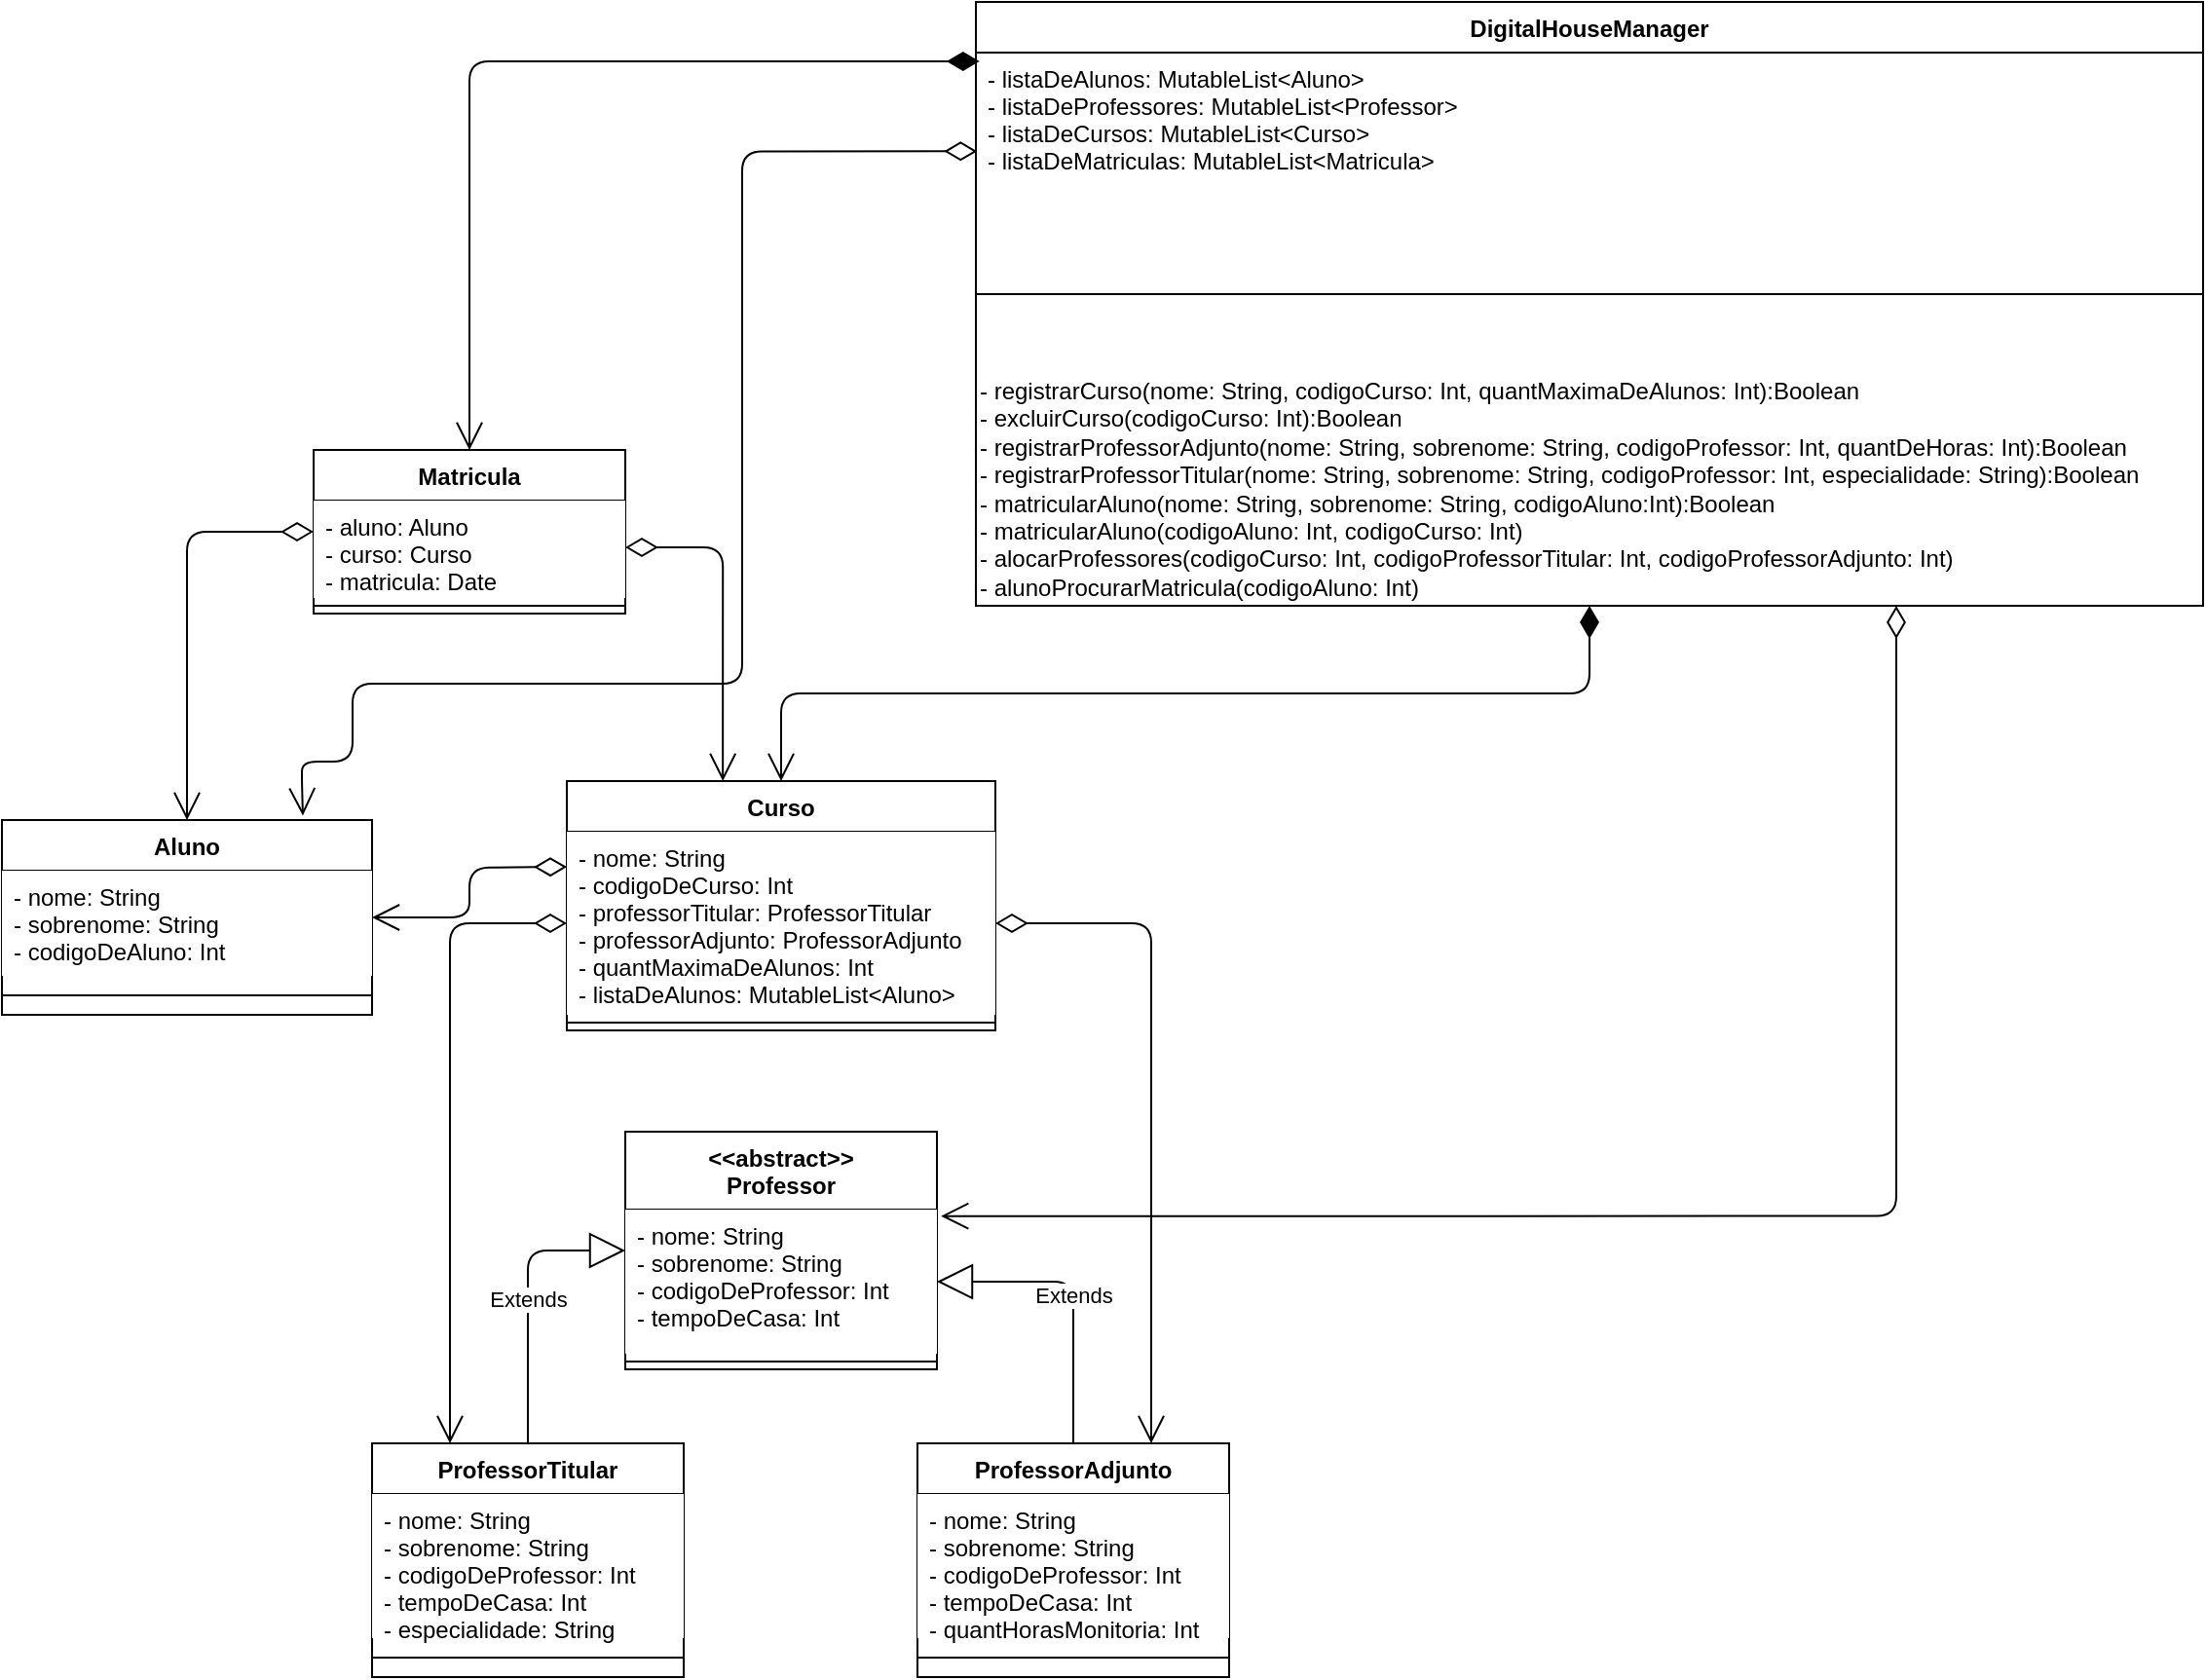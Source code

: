 <mxfile version="13.7.5" type="device"><diagram id="C5RBs43oDa-KdzZeNtuy" name="Page-1"><mxGraphModel dx="1272" dy="820" grid="1" gridSize="10" guides="0" tooltips="1" connect="1" arrows="1" fold="1" page="1" pageScale="1" pageWidth="827" pageHeight="1169" math="0" shadow="0"><root><mxCell id="WIyWlLk6GJQsqaUBKTNV-0"/><mxCell id="WIyWlLk6GJQsqaUBKTNV-1" parent="WIyWlLk6GJQsqaUBKTNV-0"/><mxCell id="6Tx9JxIIro4UoVuHAUKh-21" value="Extends" style="endArrow=block;endSize=16;endFill=0;html=1;entryX=0;entryY=0.5;entryDx=0;entryDy=0;exitX=0.5;exitY=0;exitDx=0;exitDy=0;" parent="WIyWlLk6GJQsqaUBKTNV-1" source="6Tx9JxIIro4UoVuHAUKh-15" target="2qhh8JdvaFWv3G7_nNXt-10" edge="1"><mxGeometry width="160" relative="1" as="geometry"><mxPoint x="570" y="750" as="sourcePoint"/><mxPoint x="730" y="750" as="targetPoint"/><Array as="points"><mxPoint x="610" y="671"/></Array></mxGeometry></mxCell><mxCell id="6Tx9JxIIro4UoVuHAUKh-22" value="Extends" style="endArrow=block;endSize=16;endFill=0;html=1;entryX=1;entryY=0.5;entryDx=0;entryDy=0;exitX=0.5;exitY=0;exitDx=0;exitDy=0;" parent="WIyWlLk6GJQsqaUBKTNV-1" source="6Tx9JxIIro4UoVuHAUKh-18" target="2qhh8JdvaFWv3G7_nNXt-11" edge="1"><mxGeometry width="160" relative="1" as="geometry"><mxPoint x="850" y="720" as="sourcePoint"/><mxPoint x="1010" y="720" as="targetPoint"/><Array as="points"><mxPoint x="890" y="687"/></Array></mxGeometry></mxCell><mxCell id="6Tx9JxIIro4UoVuHAUKh-23" value="" style="endArrow=open;html=1;endSize=12;startArrow=diamondThin;startSize=14;startFill=0;edgeStyle=orthogonalEdgeStyle;align=left;verticalAlign=bottom;exitX=0;exitY=0.5;exitDx=0;exitDy=0;entryX=0.25;entryY=0;entryDx=0;entryDy=0;" parent="WIyWlLk6GJQsqaUBKTNV-1" source="2qhh8JdvaFWv3G7_nNXt-1" target="6Tx9JxIIro4UoVuHAUKh-15" edge="1"><mxGeometry x="-0.821" y="-34" relative="1" as="geometry"><mxPoint x="450" y="680" as="sourcePoint"/><mxPoint x="610" y="680" as="targetPoint"/><mxPoint as="offset"/></mxGeometry></mxCell><mxCell id="6Tx9JxIIro4UoVuHAUKh-24" value="" style="endArrow=open;html=1;endSize=12;startArrow=diamondThin;startSize=14;startFill=0;edgeStyle=orthogonalEdgeStyle;align=left;verticalAlign=bottom;exitX=1;exitY=0.5;exitDx=0;exitDy=0;entryX=0.75;entryY=0;entryDx=0;entryDy=0;" parent="WIyWlLk6GJQsqaUBKTNV-1" source="2qhh8JdvaFWv3G7_nNXt-1" target="6Tx9JxIIro4UoVuHAUKh-18" edge="1"><mxGeometry x="-0.832" y="34" relative="1" as="geometry"><mxPoint x="880" y="530" as="sourcePoint"/><mxPoint x="1040" y="530" as="targetPoint"/><mxPoint as="offset"/></mxGeometry></mxCell><mxCell id="6Tx9JxIIro4UoVuHAUKh-26" value="" style="endArrow=open;html=1;endSize=12;startArrow=diamondThin;startSize=14;startFill=0;edgeStyle=orthogonalEdgeStyle;align=left;verticalAlign=bottom;entryX=1;entryY=0.5;entryDx=0;entryDy=0;" parent="WIyWlLk6GJQsqaUBKTNV-1" target="2qhh8JdvaFWv3G7_nNXt-7" edge="1"><mxGeometry x="-1" y="20" relative="1" as="geometry"><mxPoint x="630" y="474" as="sourcePoint"/><mxPoint x="670" y="380" as="targetPoint"/><mxPoint as="offset"/></mxGeometry></mxCell><mxCell id="6Tx9JxIIro4UoVuHAUKh-38" value="1" style="endArrow=open;html=1;endSize=12;startArrow=diamondThin;startSize=14;startFill=0;edgeStyle=orthogonalEdgeStyle;align=left;verticalAlign=bottom;exitX=0;exitY=0.5;exitDx=0;exitDy=0;entryX=0.5;entryY=0;entryDx=0;entryDy=0;" parent="WIyWlLk6GJQsqaUBKTNV-1" source="6Tx9JxIIro4UoVuHAUKh-27" target="2qhh8JdvaFWv3G7_nNXt-7" edge="1"><mxGeometry x="-1" y="3" relative="1" as="geometry"><mxPoint x="420" y="310" as="sourcePoint"/><mxPoint x="580" y="310" as="targetPoint"/></mxGeometry></mxCell><mxCell id="6Tx9JxIIro4UoVuHAUKh-40" value="" style="endArrow=open;html=1;endSize=12;startArrow=diamondThin;startSize=14;startFill=1;edgeStyle=orthogonalEdgeStyle;align=left;verticalAlign=bottom;exitX=0.5;exitY=1;exitDx=0;exitDy=0;entryX=0.5;entryY=0;entryDx=0;entryDy=0;" parent="WIyWlLk6GJQsqaUBKTNV-1" source="6Tx9JxIIro4UoVuHAUKh-30" target="2qhh8JdvaFWv3G7_nNXt-0" edge="1"><mxGeometry x="-0.559" y="120" relative="1" as="geometry"><mxPoint x="930" y="390" as="sourcePoint"/><mxPoint x="1090" y="390" as="targetPoint"/><mxPoint x="120" y="-120" as="offset"/></mxGeometry></mxCell><mxCell id="6Tx9JxIIro4UoVuHAUKh-41" value="" style="endArrow=open;html=1;endSize=12;startArrow=diamondThin;startSize=14;startFill=0;edgeStyle=orthogonalEdgeStyle;align=left;verticalAlign=bottom;exitX=0.75;exitY=1;exitDx=0;exitDy=0;entryX=1.013;entryY=0.045;entryDx=0;entryDy=0;entryPerimeter=0;" parent="WIyWlLk6GJQsqaUBKTNV-1" source="6Tx9JxIIro4UoVuHAUKh-30" target="2qhh8JdvaFWv3G7_nNXt-11" edge="1"><mxGeometry x="-1" y="3" relative="1" as="geometry"><mxPoint x="1030" y="420" as="sourcePoint"/><mxPoint x="1190" y="420" as="targetPoint"/></mxGeometry></mxCell><mxCell id="6Tx9JxIIro4UoVuHAUKh-43" value="" style="endArrow=open;html=1;endSize=12;startArrow=diamondThin;startSize=14;startFill=1;edgeStyle=orthogonalEdgeStyle;align=left;verticalAlign=bottom;exitX=0.003;exitY=0.053;exitDx=0;exitDy=0;exitPerimeter=0;entryX=0.5;entryY=0;entryDx=0;entryDy=0;" parent="WIyWlLk6GJQsqaUBKTNV-1" source="6Tx9JxIIro4UoVuHAUKh-31" target="6Tx9JxIIro4UoVuHAUKh-27" edge="1"><mxGeometry x="-0.698" y="-50" relative="1" as="geometry"><mxPoint x="640" y="230" as="sourcePoint"/><mxPoint x="800" y="230" as="targetPoint"/><mxPoint as="offset"/></mxGeometry></mxCell><mxCell id="6Tx9JxIIro4UoVuHAUKh-44" value="" style="endArrow=open;html=1;endSize=12;startArrow=diamondThin;startSize=14;startFill=0;edgeStyle=orthogonalEdgeStyle;align=left;verticalAlign=bottom;exitX=0.001;exitY=0.603;exitDx=0;exitDy=0;exitPerimeter=0;entryX=0.813;entryY=-0.023;entryDx=0;entryDy=0;entryPerimeter=0;" parent="WIyWlLk6GJQsqaUBKTNV-1" source="6Tx9JxIIro4UoVuHAUKh-31" target="2qhh8JdvaFWv3G7_nNXt-7" edge="1"><mxGeometry x="-0.683" y="-100" relative="1" as="geometry"><mxPoint x="540" y="420" as="sourcePoint"/><mxPoint x="520" y="420" as="targetPoint"/><Array as="points"><mxPoint x="720" y="107"/><mxPoint x="720" y="380"/><mxPoint x="520" y="380"/><mxPoint x="520" y="420"/><mxPoint x="494" y="420"/><mxPoint x="494" y="430"/></Array><mxPoint x="50" y="-86" as="offset"/></mxGeometry></mxCell><mxCell id="6Tx9JxIIro4UoVuHAUKh-46" value="" style="endArrow=open;html=1;endSize=12;startArrow=diamondThin;startSize=14;startFill=0;edgeStyle=orthogonalEdgeStyle;align=left;verticalAlign=bottom;entryX=0.364;entryY=0;entryDx=0;entryDy=0;entryPerimeter=0;" parent="WIyWlLk6GJQsqaUBKTNV-1" target="2qhh8JdvaFWv3G7_nNXt-0" edge="1"><mxGeometry x="-0.53" y="60" relative="1" as="geometry"><mxPoint x="660" y="310" as="sourcePoint"/><mxPoint x="820" y="310" as="targetPoint"/><Array as="points"><mxPoint x="710" y="310"/></Array><mxPoint as="offset"/></mxGeometry></mxCell><mxCell id="2qhh8JdvaFWv3G7_nNXt-10" value="&lt;&lt;abstract&gt;&gt;&#10;Professor" style="swimlane;fontStyle=1;align=center;verticalAlign=top;childLayout=stackLayout;horizontal=1;startSize=40;horizontalStack=0;resizeParent=1;resizeParentMax=0;resizeLast=0;collapsible=1;marginBottom=0;" parent="WIyWlLk6GJQsqaUBKTNV-1" vertex="1"><mxGeometry x="660" y="610" width="160" height="122" as="geometry"/></mxCell><mxCell id="2qhh8JdvaFWv3G7_nNXt-11" value="- nome: String&#10;- sobrenome: String&#10;- codigoDeProfessor: Int&#10;- tempoDeCasa: Int" style="text;strokeColor=none;align=left;verticalAlign=top;spacingLeft=4;spacingRight=4;overflow=hidden;rotatable=0;points=[[0,0.5],[1,0.5]];portConstraint=eastwest;fillColor=#ffffff;" parent="2qhh8JdvaFWv3G7_nNXt-10" vertex="1"><mxGeometry y="40" width="160" height="74" as="geometry"/></mxCell><mxCell id="2qhh8JdvaFWv3G7_nNXt-12" value="" style="line;strokeWidth=1;fillColor=none;align=left;verticalAlign=middle;spacingTop=-1;spacingLeft=3;spacingRight=3;rotatable=0;labelPosition=right;points=[];portConstraint=eastwest;" parent="2qhh8JdvaFWv3G7_nNXt-10" vertex="1"><mxGeometry y="114" width="160" height="8" as="geometry"/></mxCell><mxCell id="6Tx9JxIIro4UoVuHAUKh-30" value="DigitalHouseManager" style="swimlane;fontStyle=1;align=center;verticalAlign=middle;childLayout=stackLayout;horizontal=1;startSize=26;horizontalStack=0;resizeParent=1;resizeParentMax=0;resizeLast=0;collapsible=1;marginBottom=0;" parent="WIyWlLk6GJQsqaUBKTNV-1" vertex="1"><mxGeometry x="840" y="30" width="630" height="310" as="geometry"/></mxCell><mxCell id="6Tx9JxIIro4UoVuHAUKh-31" value="- listaDeAlunos: MutableList&lt;Aluno&gt;&#10;- listaDeProfessores: MutableList&lt;Professor&gt;&#10;- listaDeCursos: MutableList&lt;Curso&gt;&#10;- listaDeMatriculas: MutableList&lt;Matricula&gt;" style="text;strokeColor=none;fillColor=none;align=left;verticalAlign=top;spacingLeft=4;spacingRight=4;overflow=hidden;rotatable=0;points=[[0,0.5],[1,0.5]];portConstraint=eastwest;" parent="6Tx9JxIIro4UoVuHAUKh-30" vertex="1"><mxGeometry y="26" width="630" height="84" as="geometry"/></mxCell><mxCell id="6Tx9JxIIro4UoVuHAUKh-32" value="" style="line;strokeWidth=1;fillColor=none;align=left;verticalAlign=middle;spacingTop=-1;spacingLeft=3;spacingRight=3;rotatable=0;labelPosition=right;points=[];portConstraint=eastwest;" parent="6Tx9JxIIro4UoVuHAUKh-30" vertex="1"><mxGeometry y="110" width="630" height="80" as="geometry"/></mxCell><mxCell id="6Tx9JxIIro4UoVuHAUKh-49" value="&lt;div&gt;- registrarCurso(nome: String, codigoCurso: Int, quantMaximaDeAlunos: Int):Boolean&lt;/div&gt;&lt;div&gt;- excluirCurso(codigoCurso: Int):Boolean&lt;/div&gt;&lt;div&gt;- registrarProfessorAdjunto(nome: String, sobrenome: String, codigoProfessor: Int, quantDeHoras: Int):Boolean&lt;/div&gt;&lt;div&gt;- registrarProfessorTitular(nome: String, sobrenome: String, codigoProfessor: Int, especialidade: String):Boolean&lt;/div&gt;&lt;div&gt;- matricularAluno(nome: String, sobrenome: String, codigoAluno:Int):Boolean&lt;/div&gt;&lt;div&gt;- matricularAluno(codigoAluno: Int, codigoCurso: Int)&lt;/div&gt;&lt;div&gt;- alocarProfessores(codigoCurso: Int, codigoProfessorTitular: Int, codigoProfessorAdjunto: Int)&lt;/div&gt;&lt;div&gt;- alunoProcurarMatricula(codigoAluno: Int)&lt;/div&gt;" style="text;html=1;align=left;verticalAlign=middle;resizable=0;points=[];autosize=1;horizontal=1;rounded=0;" parent="6Tx9JxIIro4UoVuHAUKh-30" vertex="1"><mxGeometry y="190" width="630" height="120" as="geometry"/></mxCell><mxCell id="2qhh8JdvaFWv3G7_nNXt-7" value="Aluno" style="swimlane;fontStyle=1;align=center;verticalAlign=top;childLayout=stackLayout;horizontal=1;startSize=26;horizontalStack=0;resizeParent=1;resizeParentMax=0;resizeLast=0;collapsible=1;marginBottom=0;" parent="WIyWlLk6GJQsqaUBKTNV-1" vertex="1"><mxGeometry x="340" y="450" width="190" height="100" as="geometry"/></mxCell><mxCell id="2qhh8JdvaFWv3G7_nNXt-8" value="- nome: String&#10;- sobrenome: String&#10;- codigoDeAluno: Int" style="text;strokeColor=none;align=left;verticalAlign=top;spacingLeft=4;spacingRight=4;overflow=hidden;rotatable=0;points=[[0,0.5],[1,0.5]];portConstraint=eastwest;fillColor=#ffffff;" parent="2qhh8JdvaFWv3G7_nNXt-7" vertex="1"><mxGeometry y="26" width="190" height="54" as="geometry"/></mxCell><mxCell id="2qhh8JdvaFWv3G7_nNXt-9" value="" style="line;strokeWidth=1;fillColor=none;align=left;verticalAlign=middle;spacingTop=-1;spacingLeft=3;spacingRight=3;rotatable=0;labelPosition=right;points=[];portConstraint=eastwest;" parent="2qhh8JdvaFWv3G7_nNXt-7" vertex="1"><mxGeometry y="80" width="190" height="20" as="geometry"/></mxCell><mxCell id="6Tx9JxIIro4UoVuHAUKh-15" value="ProfessorTitular" style="swimlane;fontStyle=1;align=center;verticalAlign=top;childLayout=stackLayout;horizontal=1;startSize=26;horizontalStack=0;resizeParent=1;resizeParentMax=0;resizeLast=0;collapsible=1;marginBottom=0;" parent="WIyWlLk6GJQsqaUBKTNV-1" vertex="1"><mxGeometry x="530" y="770" width="160" height="120" as="geometry"/></mxCell><mxCell id="6Tx9JxIIro4UoVuHAUKh-16" value="- nome: String&#10;- sobrenome: String&#10;- codigoDeProfessor: Int&#10;- tempoDeCasa: Int&#10;- especialidade: String" style="text;strokeColor=none;align=left;verticalAlign=top;spacingLeft=4;spacingRight=4;overflow=hidden;rotatable=0;points=[[0,0.5],[1,0.5]];portConstraint=eastwest;fillColor=#ffffff;" parent="6Tx9JxIIro4UoVuHAUKh-15" vertex="1"><mxGeometry y="26" width="160" height="74" as="geometry"/></mxCell><mxCell id="6Tx9JxIIro4UoVuHAUKh-17" value="" style="line;strokeWidth=1;fillColor=none;align=left;verticalAlign=middle;spacingTop=-1;spacingLeft=3;spacingRight=3;rotatable=0;labelPosition=right;points=[];portConstraint=eastwest;" parent="6Tx9JxIIro4UoVuHAUKh-15" vertex="1"><mxGeometry y="100" width="160" height="20" as="geometry"/></mxCell><mxCell id="6Tx9JxIIro4UoVuHAUKh-18" value="ProfessorAdjunto" style="swimlane;fontStyle=1;align=center;verticalAlign=top;childLayout=stackLayout;horizontal=1;startSize=26;horizontalStack=0;resizeParent=1;resizeParentMax=0;resizeLast=0;collapsible=1;marginBottom=0;" parent="WIyWlLk6GJQsqaUBKTNV-1" vertex="1"><mxGeometry x="810" y="770" width="160" height="120" as="geometry"/></mxCell><mxCell id="6Tx9JxIIro4UoVuHAUKh-19" value="- nome: String&#10;- sobrenome: String&#10;- codigoDeProfessor: Int&#10;- tempoDeCasa: Int&#10;- quantHorasMonitoria: Int" style="text;strokeColor=none;align=left;verticalAlign=top;spacingLeft=4;spacingRight=4;overflow=hidden;rotatable=0;points=[[0,0.5],[1,0.5]];portConstraint=eastwest;fillColor=#ffffff;" parent="6Tx9JxIIro4UoVuHAUKh-18" vertex="1"><mxGeometry y="26" width="160" height="74" as="geometry"/></mxCell><mxCell id="6Tx9JxIIro4UoVuHAUKh-20" value="" style="line;strokeWidth=1;fillColor=none;align=left;verticalAlign=middle;spacingTop=-1;spacingLeft=3;spacingRight=3;rotatable=0;labelPosition=right;points=[];portConstraint=eastwest;" parent="6Tx9JxIIro4UoVuHAUKh-18" vertex="1"><mxGeometry y="100" width="160" height="20" as="geometry"/></mxCell><mxCell id="2qhh8JdvaFWv3G7_nNXt-0" value="Curso" style="swimlane;fontStyle=1;align=center;verticalAlign=top;childLayout=stackLayout;horizontal=1;startSize=26;horizontalStack=0;resizeParent=1;resizeParentMax=0;resizeLast=0;collapsible=1;marginBottom=0;" parent="WIyWlLk6GJQsqaUBKTNV-1" vertex="1"><mxGeometry x="630" y="430" width="220" height="128" as="geometry"/></mxCell><mxCell id="2qhh8JdvaFWv3G7_nNXt-1" value="- nome: String&#10;- codigoDeCurso: Int&#10;- professorTitular: ProfessorTitular&#10;- professorAdjunto: ProfessorAdjunto&#10;- quantMaximaDeAlunos: Int&#10;- listaDeAlunos: MutableList&lt;Aluno&gt;&#10;" style="text;strokeColor=none;align=left;verticalAlign=top;spacingLeft=4;spacingRight=4;overflow=hidden;rotatable=0;points=[[0,0.5],[1,0.5]];portConstraint=eastwest;fillColor=#ffffff;" parent="2qhh8JdvaFWv3G7_nNXt-0" vertex="1"><mxGeometry y="26" width="220" height="94" as="geometry"/></mxCell><mxCell id="2qhh8JdvaFWv3G7_nNXt-2" value="" style="line;strokeWidth=1;fillColor=none;align=left;verticalAlign=middle;spacingTop=-1;spacingLeft=3;spacingRight=3;rotatable=0;labelPosition=right;points=[];portConstraint=eastwest;" parent="2qhh8JdvaFWv3G7_nNXt-0" vertex="1"><mxGeometry y="120" width="220" height="8" as="geometry"/></mxCell><mxCell id="6Tx9JxIIro4UoVuHAUKh-27" value="Matricula" style="swimlane;fontStyle=1;align=center;verticalAlign=top;childLayout=stackLayout;horizontal=1;startSize=26;horizontalStack=0;resizeParent=1;resizeParentMax=0;resizeLast=0;collapsible=1;marginBottom=0;" parent="WIyWlLk6GJQsqaUBKTNV-1" vertex="1"><mxGeometry x="500" y="260" width="160" height="84" as="geometry"/></mxCell><mxCell id="6Tx9JxIIro4UoVuHAUKh-28" value="- aluno: Aluno&#10;- curso: Curso&#10;- matricula: Date" style="text;strokeColor=none;align=left;verticalAlign=top;spacingLeft=4;spacingRight=4;overflow=hidden;rotatable=0;points=[[0,0.5],[1,0.5]];portConstraint=eastwest;fillColor=#ffffff;" parent="6Tx9JxIIro4UoVuHAUKh-27" vertex="1"><mxGeometry y="26" width="160" height="50" as="geometry"/></mxCell><mxCell id="6Tx9JxIIro4UoVuHAUKh-29" value="" style="line;strokeWidth=1;fillColor=none;align=left;verticalAlign=middle;spacingTop=-1;spacingLeft=3;spacingRight=3;rotatable=0;labelPosition=right;points=[];portConstraint=eastwest;" parent="6Tx9JxIIro4UoVuHAUKh-27" vertex="1"><mxGeometry y="76" width="160" height="8" as="geometry"/></mxCell></root></mxGraphModel></diagram></mxfile>